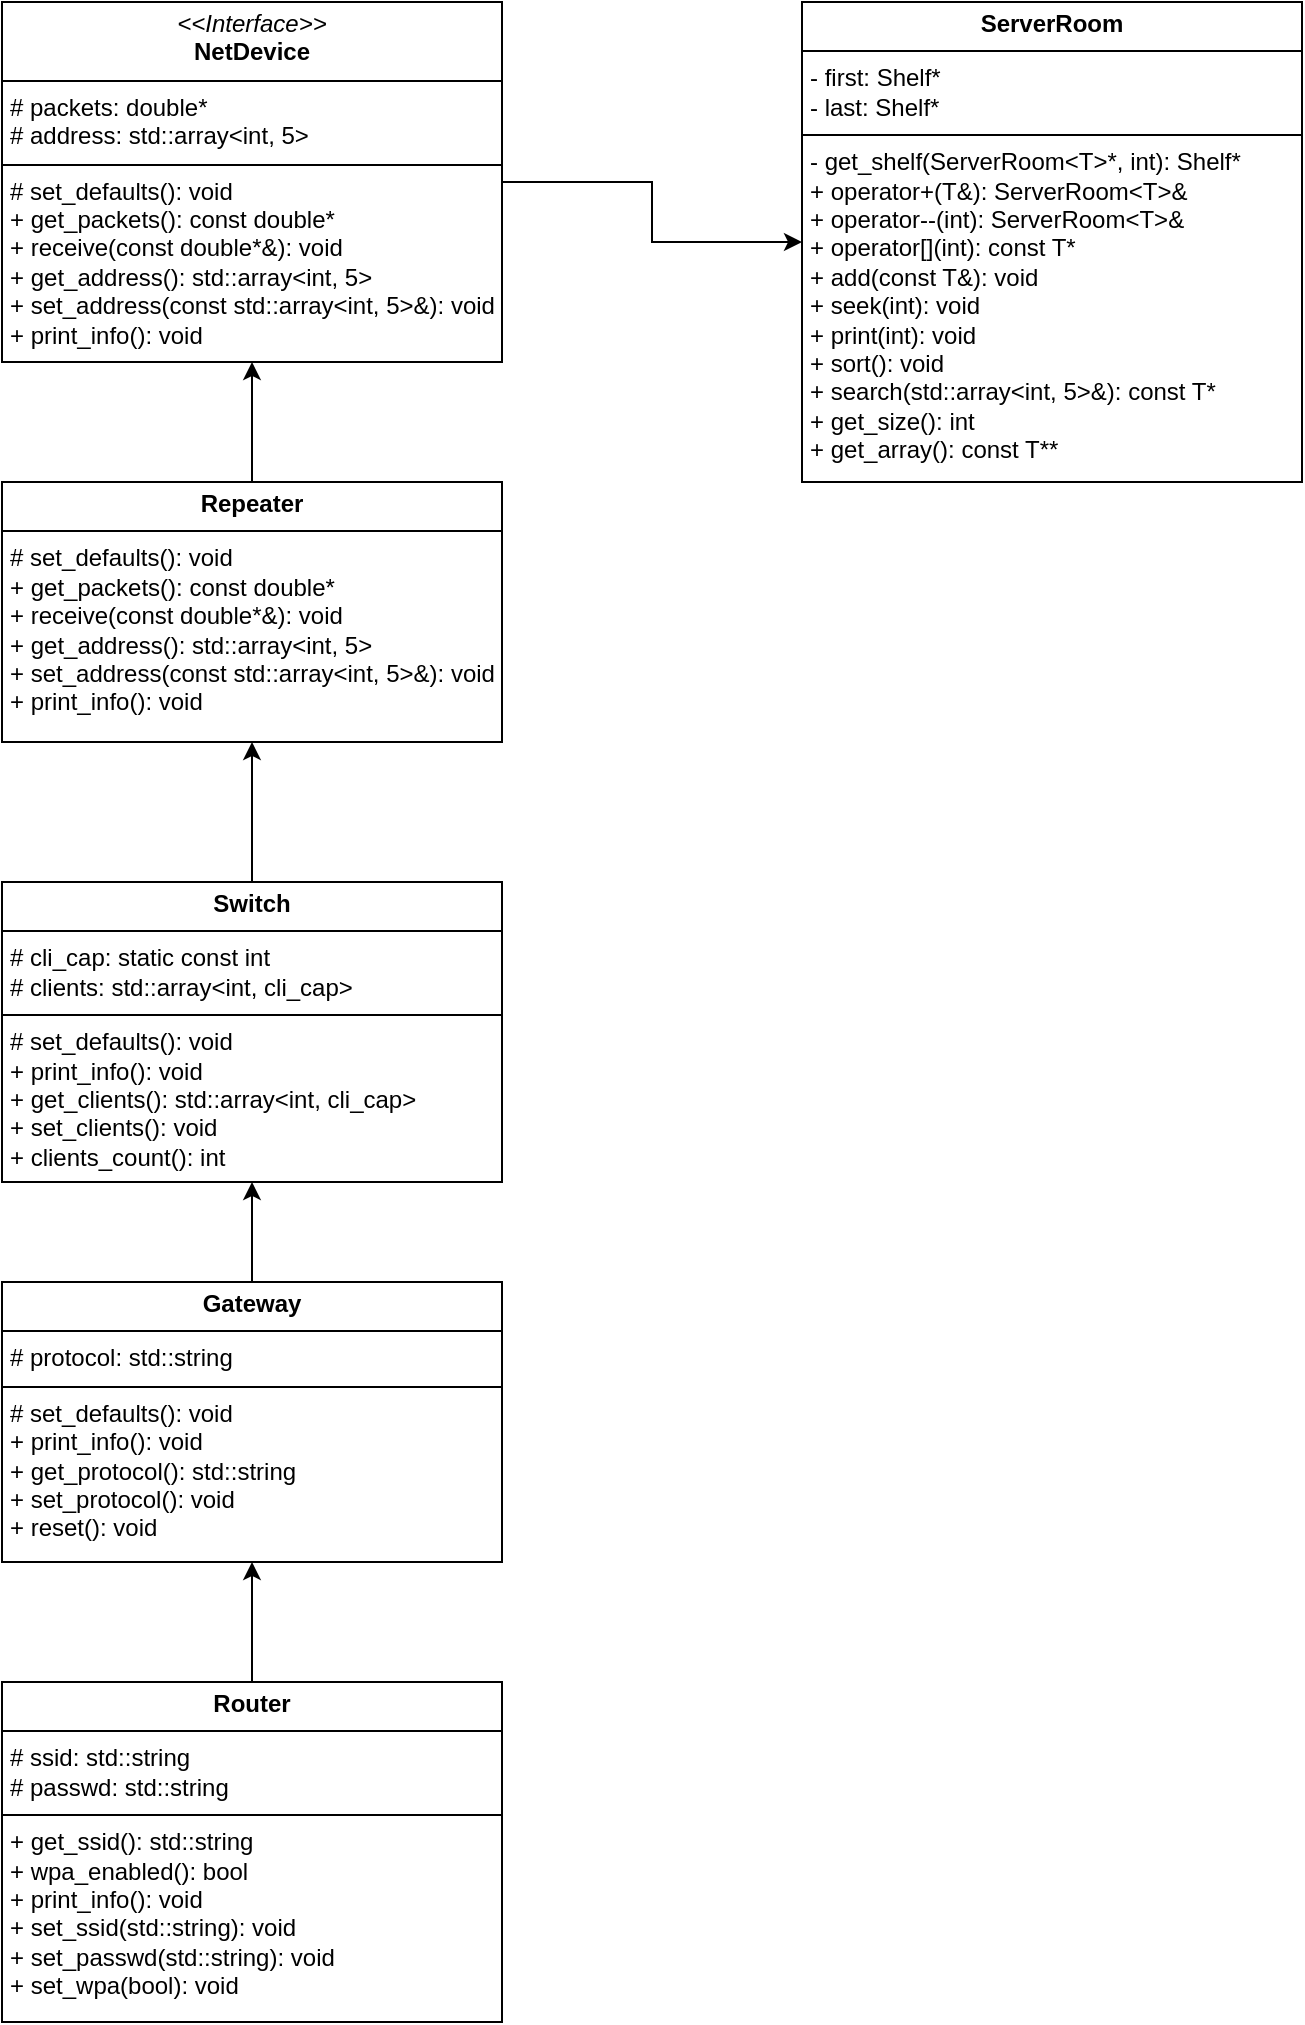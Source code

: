 <mxfile version="26.2.4">
  <diagram name="Page-1" id="3EERdPTI58_5zSgCEOm5">
    <mxGraphModel dx="1102" dy="713" grid="1" gridSize="10" guides="1" tooltips="1" connect="1" arrows="1" fold="1" page="1" pageScale="1" pageWidth="827" pageHeight="1169" math="0" shadow="0">
      <root>
        <mxCell id="0" />
        <mxCell id="1" parent="0" />
        <mxCell id="j1K3AjCH80N07U7lh2lf-25" style="edgeStyle=orthogonalEdgeStyle;rounded=0;orthogonalLoop=1;jettySize=auto;html=1;entryX=0;entryY=0.5;entryDx=0;entryDy=0;" edge="1" parent="1" source="j1K3AjCH80N07U7lh2lf-5" target="j1K3AjCH80N07U7lh2lf-24">
          <mxGeometry relative="1" as="geometry" />
        </mxCell>
        <mxCell id="j1K3AjCH80N07U7lh2lf-5" value="&lt;p style=&quot;margin:0px;margin-top:4px;text-align:center;&quot;&gt;&lt;i&gt;&amp;lt;&amp;lt;Interface&amp;gt;&amp;gt;&lt;/i&gt;&lt;br&gt;&lt;b&gt;NetDevice&lt;/b&gt;&lt;/p&gt;&lt;hr size=&quot;1&quot; style=&quot;border-style:solid;&quot;&gt;&lt;p style=&quot;margin:0px;margin-left:4px;&quot;&gt;# packets: double*&lt;/p&gt;&lt;p style=&quot;margin:0px;margin-left:4px;&quot;&gt;# address: std::array&amp;lt;int, 5&amp;gt;&lt;/p&gt;&lt;hr size=&quot;1&quot; style=&quot;border-style:solid;&quot;&gt;&lt;p style=&quot;margin:0px;margin-left:4px;&quot;&gt;# set_defaults(): void&lt;/p&gt;&lt;p style=&quot;margin:0px;margin-left:4px;&quot;&gt;+ get_packets(): const double*&lt;br&gt;+ receive(const double*&amp;amp;): void&lt;/p&gt;&lt;p style=&quot;margin:0px;margin-left:4px;&quot;&gt;+ get_address(): std::array&amp;lt;int, 5&amp;gt;&lt;/p&gt;&lt;p style=&quot;margin:0px;margin-left:4px;&quot;&gt;+ set_address(const std::array&amp;lt;int, 5&amp;gt;&amp;amp;): void&lt;/p&gt;&lt;p style=&quot;margin:0px;margin-left:4px;&quot;&gt;+ print_info(): void&lt;/p&gt;" style="verticalAlign=top;align=left;overflow=fill;html=1;whiteSpace=wrap;" vertex="1" parent="1">
          <mxGeometry x="40" y="40" width="250" height="180" as="geometry" />
        </mxCell>
        <mxCell id="j1K3AjCH80N07U7lh2lf-15" style="edgeStyle=orthogonalEdgeStyle;rounded=0;orthogonalLoop=1;jettySize=auto;html=1;entryX=0.5;entryY=1;entryDx=0;entryDy=0;" edge="1" parent="1" source="j1K3AjCH80N07U7lh2lf-14" target="j1K3AjCH80N07U7lh2lf-5">
          <mxGeometry relative="1" as="geometry" />
        </mxCell>
        <mxCell id="j1K3AjCH80N07U7lh2lf-14" value="&lt;p style=&quot;margin:0px;margin-top:4px;text-align:center;&quot;&gt;&lt;b&gt;Repeater&lt;/b&gt;&lt;/p&gt;&lt;hr size=&quot;1&quot; style=&quot;border-style:solid;&quot;&gt;&lt;p style=&quot;margin:0px;margin-left:4px;&quot;&gt;# set_defaults(): void&lt;/p&gt;&lt;p style=&quot;margin:0px;margin-left:4px;&quot;&gt;+ get_packets(): const double*&lt;br&gt;+ receive(const double*&amp;amp;): void&lt;/p&gt;&lt;p style=&quot;margin:0px;margin-left:4px;&quot;&gt;+ get_address(): std::array&amp;lt;int, 5&amp;gt;&lt;/p&gt;&lt;p style=&quot;margin:0px;margin-left:4px;&quot;&gt;+ set_address(const std::array&amp;lt;int, 5&amp;gt;&amp;amp;): void&lt;/p&gt;&lt;p style=&quot;margin:0px;margin-left:4px;&quot;&gt;+ print_info(): void&lt;/p&gt;" style="verticalAlign=top;align=left;overflow=fill;html=1;whiteSpace=wrap;" vertex="1" parent="1">
          <mxGeometry x="40" y="280" width="250" height="130" as="geometry" />
        </mxCell>
        <mxCell id="j1K3AjCH80N07U7lh2lf-17" style="edgeStyle=orthogonalEdgeStyle;rounded=0;orthogonalLoop=1;jettySize=auto;html=1;entryX=0.5;entryY=1;entryDx=0;entryDy=0;" edge="1" parent="1" source="j1K3AjCH80N07U7lh2lf-16" target="j1K3AjCH80N07U7lh2lf-14">
          <mxGeometry relative="1" as="geometry" />
        </mxCell>
        <mxCell id="j1K3AjCH80N07U7lh2lf-16" value="&lt;p style=&quot;margin:0px;margin-top:4px;text-align:center;&quot;&gt;&lt;b&gt;Switch&lt;/b&gt;&lt;/p&gt;&lt;hr size=&quot;1&quot; style=&quot;border-style:solid;&quot;&gt;&lt;p style=&quot;margin:0px;margin-left:4px;&quot;&gt;# cli_cap: static const int&lt;/p&gt;&lt;p style=&quot;margin:0px;margin-left:4px;&quot;&gt;# clients: std::array&amp;lt;int, cli_cap&amp;gt;&lt;/p&gt;&lt;hr size=&quot;1&quot; style=&quot;border-style:solid;&quot;&gt;&lt;p style=&quot;margin:0px;margin-left:4px;&quot;&gt;# set_defaults(): void&lt;/p&gt;&lt;p style=&quot;margin:0px;margin-left:4px;&quot;&gt;+ print_info(): void&lt;/p&gt;&lt;p style=&quot;margin:0px;margin-left:4px;&quot;&gt;+ get_clients(): std::array&amp;lt;int, cli_cap&amp;gt;&lt;/p&gt;&lt;p style=&quot;margin:0px;margin-left:4px;&quot;&gt;+ set_clients(): void&lt;/p&gt;&lt;p style=&quot;margin:0px;margin-left:4px;&quot;&gt;+ clients_count(): int&lt;/p&gt;&lt;p style=&quot;margin:0px;margin-left:4px;&quot;&gt;&lt;br&gt;&lt;/p&gt;" style="verticalAlign=top;align=left;overflow=fill;html=1;whiteSpace=wrap;" vertex="1" parent="1">
          <mxGeometry x="40" y="480" width="250" height="150" as="geometry" />
        </mxCell>
        <mxCell id="j1K3AjCH80N07U7lh2lf-19" style="edgeStyle=orthogonalEdgeStyle;rounded=0;orthogonalLoop=1;jettySize=auto;html=1;entryX=0.5;entryY=1;entryDx=0;entryDy=0;" edge="1" parent="1" source="j1K3AjCH80N07U7lh2lf-18" target="j1K3AjCH80N07U7lh2lf-16">
          <mxGeometry relative="1" as="geometry" />
        </mxCell>
        <mxCell id="j1K3AjCH80N07U7lh2lf-18" value="&lt;p style=&quot;margin:0px;margin-top:4px;text-align:center;&quot;&gt;&lt;b&gt;Gateway&lt;/b&gt;&lt;/p&gt;&lt;hr size=&quot;1&quot; style=&quot;border-style:solid;&quot;&gt;&lt;p style=&quot;margin:0px;margin-left:4px;&quot;&gt;# protocol: std::string&lt;/p&gt;&lt;hr size=&quot;1&quot; style=&quot;border-style:solid;&quot;&gt;&lt;p style=&quot;margin:0px;margin-left:4px;&quot;&gt;# set_defaults(): void&lt;/p&gt;&lt;p style=&quot;margin:0px;margin-left:4px;&quot;&gt;+ print_info(): void&lt;/p&gt;&lt;p style=&quot;margin:0px;margin-left:4px;&quot;&gt;+ get_protocol(): std::string&lt;/p&gt;&lt;p style=&quot;margin:0px;margin-left:4px;&quot;&gt;+ set_protocol(): void&lt;/p&gt;&lt;p style=&quot;margin:0px;margin-left:4px;&quot;&gt;+ reset(): void&lt;/p&gt;&lt;p style=&quot;margin:0px;margin-left:4px;&quot;&gt;&lt;br&gt;&lt;/p&gt;" style="verticalAlign=top;align=left;overflow=fill;html=1;whiteSpace=wrap;" vertex="1" parent="1">
          <mxGeometry x="40" y="680" width="250" height="140" as="geometry" />
        </mxCell>
        <mxCell id="j1K3AjCH80N07U7lh2lf-22" style="edgeStyle=orthogonalEdgeStyle;rounded=0;orthogonalLoop=1;jettySize=auto;html=1;entryX=0.5;entryY=1;entryDx=0;entryDy=0;" edge="1" parent="1" source="j1K3AjCH80N07U7lh2lf-21" target="j1K3AjCH80N07U7lh2lf-18">
          <mxGeometry relative="1" as="geometry" />
        </mxCell>
        <mxCell id="j1K3AjCH80N07U7lh2lf-21" value="&lt;p style=&quot;margin:0px;margin-top:4px;text-align:center;&quot;&gt;&lt;b&gt;Router&lt;/b&gt;&lt;/p&gt;&lt;hr size=&quot;1&quot; style=&quot;border-style:solid;&quot;&gt;&lt;p style=&quot;margin:0px;margin-left:4px;&quot;&gt;# ssid: std::string&lt;/p&gt;&lt;p style=&quot;margin:0px;margin-left:4px;&quot;&gt;# passwd: std::string&lt;/p&gt;&lt;hr size=&quot;1&quot; style=&quot;border-style:solid;&quot;&gt;&lt;p style=&quot;margin:0px;margin-left:4px;&quot;&gt;+ get_ssid(): std::string&lt;/p&gt;&lt;p style=&quot;margin:0px;margin-left:4px;&quot;&gt;+ wpa_enabled(): bool&lt;/p&gt;&lt;p style=&quot;margin:0px;margin-left:4px;&quot;&gt;+ print_info(): void&lt;/p&gt;&lt;p style=&quot;margin:0px;margin-left:4px;&quot;&gt;+ set_ssid(std::string): void&lt;/p&gt;&lt;p style=&quot;margin:0px;margin-left:4px;&quot;&gt;+ set_passwd(std::string): void&lt;/p&gt;&lt;p style=&quot;margin:0px;margin-left:4px;&quot;&gt;+ set_wpa(bool): void&lt;/p&gt;" style="verticalAlign=top;align=left;overflow=fill;html=1;whiteSpace=wrap;" vertex="1" parent="1">
          <mxGeometry x="40" y="880" width="250" height="170" as="geometry" />
        </mxCell>
        <mxCell id="j1K3AjCH80N07U7lh2lf-24" value="&lt;p style=&quot;margin:0px;margin-top:4px;text-align:center;&quot;&gt;&lt;b&gt;ServerRoom&lt;/b&gt;&lt;/p&gt;&lt;hr size=&quot;1&quot; style=&quot;border-style:solid;&quot;&gt;&lt;p style=&quot;margin:0px;margin-left:4px;&quot;&gt;- first: Shelf*&lt;br&gt;- last: Shelf*&lt;/p&gt;&lt;hr size=&quot;1&quot; style=&quot;border-style:solid;&quot;&gt;&lt;p style=&quot;margin:0px;margin-left:4px;&quot;&gt;- get_shelf(ServerRoom&amp;lt;T&amp;gt;*, int): Shelf*&lt;/p&gt;&lt;p style=&quot;margin:0px;margin-left:4px;&quot;&gt;+ operator+(T&amp;amp;): ServerRoom&amp;lt;T&amp;gt;&amp;amp;&lt;/p&gt;&lt;p style=&quot;margin:0px;margin-left:4px;&quot;&gt;+ operator--(int): ServerRoom&amp;lt;T&amp;gt;&amp;amp;&lt;/p&gt;&lt;p style=&quot;margin:0px;margin-left:4px;&quot;&gt;+ operator[](int): const T*&lt;/p&gt;&lt;p style=&quot;margin:0px;margin-left:4px;&quot;&gt;+ add(const T&amp;amp;): void&lt;/p&gt;&lt;p style=&quot;margin:0px;margin-left:4px;&quot;&gt;+ seek(int): void&lt;/p&gt;&lt;p style=&quot;margin:0px;margin-left:4px;&quot;&gt;+ print(int): void&lt;/p&gt;&lt;p style=&quot;margin:0px;margin-left:4px;&quot;&gt;+ sort(): void&lt;/p&gt;&lt;p style=&quot;margin:0px;margin-left:4px;&quot;&gt;+ search(std::array&amp;lt;int, 5&amp;gt;&amp;amp;): const T*&lt;/p&gt;&lt;p style=&quot;margin:0px;margin-left:4px;&quot;&gt;+ get_size(): int&lt;/p&gt;&lt;p style=&quot;margin:0px;margin-left:4px;&quot;&gt;+ get_array(): const T**&lt;/p&gt;" style="verticalAlign=top;align=left;overflow=fill;html=1;whiteSpace=wrap;" vertex="1" parent="1">
          <mxGeometry x="440" y="40" width="250" height="240" as="geometry" />
        </mxCell>
      </root>
    </mxGraphModel>
  </diagram>
</mxfile>
